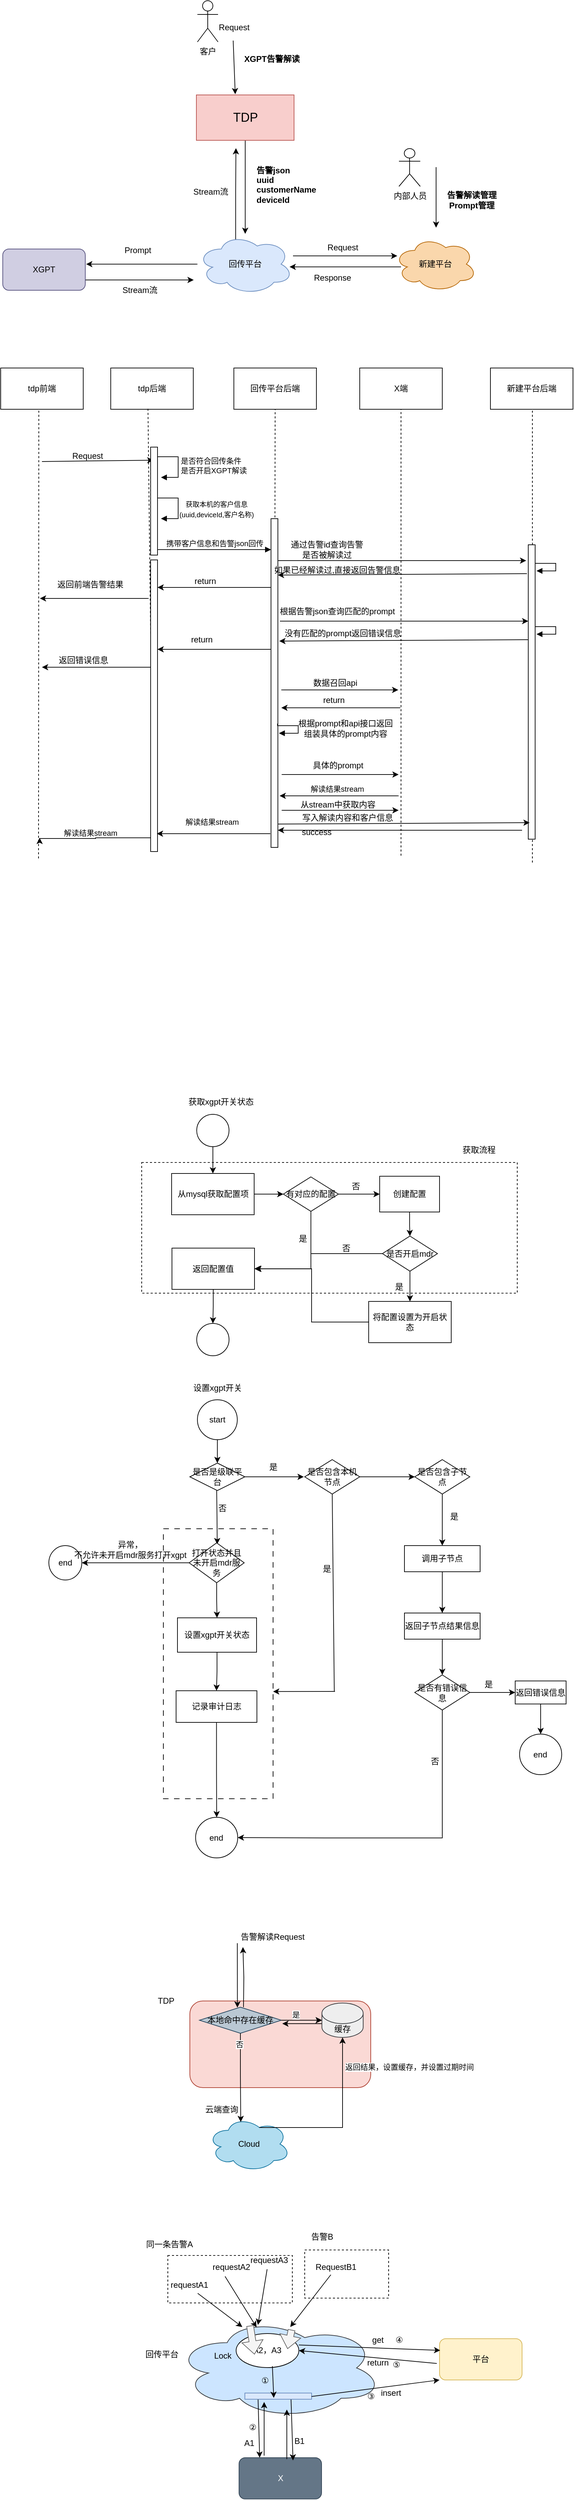 <mxfile version="24.7.1" type="github">
  <diagram name="第 1 页" id="mBcNmizgc_2d_Brw_Dwj">
    <mxGraphModel dx="1050" dy="530" grid="0" gridSize="10" guides="1" tooltips="1" connect="1" arrows="1" fold="1" page="1" pageScale="1" pageWidth="827" pageHeight="1169" math="0" shadow="0">
      <root>
        <mxCell id="0" />
        <mxCell id="1" parent="0" />
        <mxCell id="nAeR0wBwMgyQOMPWbP3c-251" value="" style="ellipse;shape=cloud;whiteSpace=wrap;html=1;fillColor=#cce5ff;strokeColor=#36393d;" vertex="1" parent="1">
          <mxGeometry x="285" y="3558" width="301" height="147" as="geometry" />
        </mxCell>
        <mxCell id="nAeR0wBwMgyQOMPWbP3c-249" value="" style="rounded=0;whiteSpace=wrap;html=1;dashed=1;" vertex="1" parent="1">
          <mxGeometry x="473" y="3460" width="122" height="70" as="geometry" />
        </mxCell>
        <mxCell id="nAeR0wBwMgyQOMPWbP3c-247" value="" style="rounded=0;whiteSpace=wrap;html=1;dashed=1;" vertex="1" parent="1">
          <mxGeometry x="274" y="3468" width="181" height="69" as="geometry" />
        </mxCell>
        <mxCell id="nAeR0wBwMgyQOMPWbP3c-256" value="回传平台" style="text;html=1;align=center;verticalAlign=middle;resizable=0;points=[];autosize=1;strokeColor=none;fillColor=none;" vertex="1" parent="1">
          <mxGeometry x="232" y="3599" width="66" height="26" as="geometry" />
        </mxCell>
        <mxCell id="nAeR0wBwMgyQOMPWbP3c-189" value="" style="rounded=0;whiteSpace=wrap;html=1;dashed=1;dashPattern=8 8;" vertex="1" parent="1">
          <mxGeometry x="267.5" y="2411.5" width="159.5" height="392.5" as="geometry" />
        </mxCell>
        <mxCell id="nAeR0wBwMgyQOMPWbP3c-257" value="X" style="rounded=1;whiteSpace=wrap;html=1;fillColor=#647687;fontColor=#ffffff;strokeColor=#314354;" vertex="1" parent="1">
          <mxGeometry x="377.5" y="3762" width="120" height="60" as="geometry" />
        </mxCell>
        <mxCell id="nAeR0wBwMgyQOMPWbP3c-264" value="平台" style="rounded=1;whiteSpace=wrap;html=1;fillColor=#fff2cc;strokeColor=#d6b656;" vertex="1" parent="1">
          <mxGeometry x="669" y="3589" width="120" height="60" as="geometry" />
        </mxCell>
        <mxCell id="nAeR0wBwMgyQOMPWbP3c-159" value="" style="rounded=0;whiteSpace=wrap;html=1;dashed=1;" vertex="1" parent="1">
          <mxGeometry x="236" y="1879" width="546" height="190" as="geometry" />
        </mxCell>
        <mxCell id="nAeR0wBwMgyQOMPWbP3c-259" value="" style="endArrow=classic;html=1;rounded=0;entryX=0.25;entryY=0;entryDx=0;entryDy=0;" edge="1" parent="1" target="nAeR0wBwMgyQOMPWbP3c-257">
          <mxGeometry width="50" height="50" relative="1" as="geometry">
            <mxPoint x="405" y="3670" as="sourcePoint" />
            <mxPoint x="403" y="3756" as="targetPoint" />
          </mxGeometry>
        </mxCell>
        <mxCell id="nAeR0wBwMgyQOMPWbP3c-266" value="" style="endArrow=classic;html=1;rounded=0;entryX=0.25;entryY=0;entryDx=0;entryDy=0;" edge="1" parent="1">
          <mxGeometry width="50" height="50" relative="1" as="geometry">
            <mxPoint x="447" y="3764" as="sourcePoint" />
            <mxPoint x="447" y="3692" as="targetPoint" />
          </mxGeometry>
        </mxCell>
        <mxCell id="nAeR0wBwMgyQOMPWbP3c-7" value="" style="edgeStyle=orthogonalEdgeStyle;rounded=0;orthogonalLoop=1;jettySize=auto;html=1;" edge="1" parent="1" source="nAeR0wBwMgyQOMPWbP3c-1" target="nAeR0wBwMgyQOMPWbP3c-6">
          <mxGeometry relative="1" as="geometry">
            <mxPoint x="373" y="468" as="targetPoint" />
          </mxGeometry>
        </mxCell>
        <mxCell id="nAeR0wBwMgyQOMPWbP3c-260" value="A1" style="text;html=1;align=center;verticalAlign=middle;resizable=0;points=[];autosize=1;strokeColor=none;fillColor=none;" vertex="1" parent="1">
          <mxGeometry x="375" y="3728" width="33" height="26" as="geometry" />
        </mxCell>
        <mxCell id="nAeR0wBwMgyQOMPWbP3c-267" value="" style="endArrow=classic;html=1;rounded=0;entryX=0.25;entryY=0;entryDx=0;entryDy=0;" edge="1" parent="1">
          <mxGeometry width="50" height="50" relative="1" as="geometry">
            <mxPoint x="414" y="3759" as="sourcePoint" />
            <mxPoint x="414" y="3681" as="targetPoint" />
          </mxGeometry>
        </mxCell>
        <mxCell id="nAeR0wBwMgyQOMPWbP3c-1" value="&lt;font style=&quot;font-size: 18px;&quot;&gt;TDP&lt;/font&gt;" style="rounded=0;whiteSpace=wrap;html=1;fillColor=#f8cecc;strokeColor=#b85450;" vertex="1" parent="1">
          <mxGeometry x="315.5" y="327" width="142" height="66" as="geometry" />
        </mxCell>
        <mxCell id="nAeR0wBwMgyQOMPWbP3c-261" value="" style="endArrow=classic;html=1;rounded=0;entryX=0.25;entryY=0;entryDx=0;entryDy=0;" edge="1" parent="1">
          <mxGeometry width="50" height="50" relative="1" as="geometry">
            <mxPoint x="453" y="3674" as="sourcePoint" />
            <mxPoint x="456" y="3766" as="targetPoint" />
          </mxGeometry>
        </mxCell>
        <mxCell id="nAeR0wBwMgyQOMPWbP3c-268" value="A2，A3" style="ellipse;whiteSpace=wrap;html=1;" vertex="1" parent="1">
          <mxGeometry x="373.25" y="3581.5" width="91.25" height="49.5" as="geometry" />
        </mxCell>
        <mxCell id="nAeR0wBwMgyQOMPWbP3c-2" value="" style="edgeStyle=none;orthogonalLoop=1;jettySize=auto;html=1;rounded=0;" edge="1" parent="1">
          <mxGeometry width="100" relative="1" as="geometry">
            <mxPoint x="369" y="248" as="sourcePoint" />
            <mxPoint x="372" y="326" as="targetPoint" />
            <Array as="points" />
          </mxGeometry>
        </mxCell>
        <mxCell id="nAeR0wBwMgyQOMPWbP3c-262" value="B1" style="text;html=1;align=center;verticalAlign=middle;resizable=0;points=[];autosize=1;strokeColor=none;fillColor=none;" vertex="1" parent="1">
          <mxGeometry x="448" y="3725" width="33" height="26" as="geometry" />
        </mxCell>
        <mxCell id="nAeR0wBwMgyQOMPWbP3c-274" value="Lock" style="text;html=1;align=center;verticalAlign=middle;whiteSpace=wrap;rounded=0;" vertex="1" parent="1">
          <mxGeometry x="324" y="3599" width="60" height="30" as="geometry" />
        </mxCell>
        <mxCell id="nAeR0wBwMgyQOMPWbP3c-3" value="&lt;b&gt;XGPT告警解读&lt;/b&gt;" style="text;html=1;align=center;verticalAlign=middle;resizable=0;points=[];autosize=1;strokeColor=none;fillColor=none;" vertex="1" parent="1">
          <mxGeometry x="375" y="262" width="99" height="26" as="geometry" />
        </mxCell>
        <mxCell id="nAeR0wBwMgyQOMPWbP3c-254" value="" style="shape=flexArrow;endArrow=classic;html=1;rounded=0;fillColor=#f5f5f5;strokeColor=#666666;entryX=0.789;entryY=0.049;entryDx=0;entryDy=0;entryPerimeter=0;" edge="1" parent="1">
          <mxGeometry width="50" height="50" relative="1" as="geometry">
            <mxPoint x="454" y="3576" as="sourcePoint" />
            <mxPoint x="448" y="3604" as="targetPoint" />
          </mxGeometry>
        </mxCell>
        <mxCell id="nAeR0wBwMgyQOMPWbP3c-276" value="" style="endArrow=classic;html=1;rounded=0;exitX=0.999;exitY=0.336;exitDx=0;exitDy=0;exitPerimeter=0;" edge="1" parent="1" source="nAeR0wBwMgyQOMPWbP3c-268">
          <mxGeometry width="50" height="50" relative="1" as="geometry">
            <mxPoint x="562" y="3612" as="sourcePoint" />
            <mxPoint x="670" y="3606" as="targetPoint" />
          </mxGeometry>
        </mxCell>
        <mxCell id="nAeR0wBwMgyQOMPWbP3c-4" value="Request" style="text;html=1;align=center;verticalAlign=middle;resizable=0;points=[];autosize=1;strokeColor=none;fillColor=none;" vertex="1" parent="1">
          <mxGeometry x="338" y="216" width="63" height="26" as="geometry" />
        </mxCell>
        <mxCell id="nAeR0wBwMgyQOMPWbP3c-277" value="" style="endArrow=classic;html=1;rounded=0;entryX=1;entryY=0.5;entryDx=0;entryDy=0;" edge="1" parent="1" target="nAeR0wBwMgyQOMPWbP3c-268">
          <mxGeometry width="50" height="50" relative="1" as="geometry">
            <mxPoint x="665" y="3625" as="sourcePoint" />
            <mxPoint x="561" y="3634" as="targetPoint" />
          </mxGeometry>
        </mxCell>
        <mxCell id="nAeR0wBwMgyQOMPWbP3c-12" style="edgeStyle=orthogonalEdgeStyle;rounded=0;orthogonalLoop=1;jettySize=auto;html=1;entryX=1.01;entryY=0.367;entryDx=0;entryDy=0;entryPerimeter=0;" edge="1" parent="1" source="nAeR0wBwMgyQOMPWbP3c-6" target="nAeR0wBwMgyQOMPWbP3c-11">
          <mxGeometry relative="1" as="geometry">
            <mxPoint x="172.4" y="573" as="targetPoint" />
          </mxGeometry>
        </mxCell>
        <mxCell id="nAeR0wBwMgyQOMPWbP3c-279" value="" style="rounded=0;whiteSpace=wrap;html=1;fillColor=#dae8fc;strokeColor=#6c8ebf;" vertex="1" parent="1">
          <mxGeometry x="386" y="3668" width="97" height="9" as="geometry" />
        </mxCell>
        <mxCell id="nAeR0wBwMgyQOMPWbP3c-27" style="edgeStyle=orthogonalEdgeStyle;rounded=0;orthogonalLoop=1;jettySize=auto;html=1;exitX=0.4;exitY=0.1;exitDx=0;exitDy=0;exitPerimeter=0;" edge="1" parent="1" source="nAeR0wBwMgyQOMPWbP3c-6">
          <mxGeometry relative="1" as="geometry">
            <mxPoint x="373" y="404.4" as="targetPoint" />
          </mxGeometry>
        </mxCell>
        <mxCell id="nAeR0wBwMgyQOMPWbP3c-281" value="" style="endArrow=classic;html=1;rounded=0;entryX=0;entryY=1;entryDx=0;entryDy=0;" edge="1" parent="1" target="nAeR0wBwMgyQOMPWbP3c-264">
          <mxGeometry width="50" height="50" relative="1" as="geometry">
            <mxPoint x="483" y="3673" as="sourcePoint" />
            <mxPoint x="621" y="3665" as="targetPoint" />
          </mxGeometry>
        </mxCell>
        <mxCell id="nAeR0wBwMgyQOMPWbP3c-6" value="回传平台" style="ellipse;shape=cloud;whiteSpace=wrap;html=1;fillColor=#dae8fc;strokeColor=#6c8ebf;" vertex="1" parent="1">
          <mxGeometry x="317" y="529" width="139" height="88" as="geometry" />
        </mxCell>
        <mxCell id="nAeR0wBwMgyQOMPWbP3c-282" value="insert" style="text;html=1;align=center;verticalAlign=middle;resizable=0;points=[];autosize=1;strokeColor=none;fillColor=none;" vertex="1" parent="1">
          <mxGeometry x="574" y="3655" width="47" height="26" as="geometry" />
        </mxCell>
        <mxCell id="nAeR0wBwMgyQOMPWbP3c-10" value="&lt;b&gt;告警json&lt;/b&gt;&lt;div&gt;&lt;b&gt;uuid&lt;/b&gt;&lt;/div&gt;&lt;div&gt;&lt;b&gt;customerName&lt;/b&gt;&lt;/div&gt;&lt;div&gt;&lt;b&gt;deviceId&lt;br&gt;&lt;/b&gt;&lt;div&gt;&lt;br&gt;&lt;/div&gt;&lt;/div&gt;" style="text;html=1;align=left;verticalAlign=middle;whiteSpace=wrap;rounded=0;" vertex="1" parent="1">
          <mxGeometry x="401" y="393" width="95" height="143" as="geometry" />
        </mxCell>
        <mxCell id="nAeR0wBwMgyQOMPWbP3c-283" value="get" style="text;html=1;align=center;verticalAlign=middle;resizable=0;points=[];autosize=1;strokeColor=none;fillColor=none;" vertex="1" parent="1">
          <mxGeometry x="561" y="3578" width="35" height="26" as="geometry" />
        </mxCell>
        <mxCell id="nAeR0wBwMgyQOMPWbP3c-16" style="edgeStyle=orthogonalEdgeStyle;rounded=0;orthogonalLoop=1;jettySize=auto;html=1;exitX=1;exitY=0.75;exitDx=0;exitDy=0;" edge="1" parent="1" source="nAeR0wBwMgyQOMPWbP3c-11">
          <mxGeometry relative="1" as="geometry">
            <mxPoint x="311.6" y="596" as="targetPoint" />
          </mxGeometry>
        </mxCell>
        <mxCell id="nAeR0wBwMgyQOMPWbP3c-284" value="return" style="text;html=1;align=center;verticalAlign=middle;resizable=0;points=[];autosize=1;strokeColor=none;fillColor=none;" vertex="1" parent="1">
          <mxGeometry x="554" y="3611" width="49" height="26" as="geometry" />
        </mxCell>
        <mxCell id="nAeR0wBwMgyQOMPWbP3c-11" value="XGPT" style="rounded=1;whiteSpace=wrap;html=1;fillColor=#d0cee2;strokeColor=#56517e;" vertex="1" parent="1">
          <mxGeometry x="34" y="551" width="120" height="60" as="geometry" />
        </mxCell>
        <mxCell id="nAeR0wBwMgyQOMPWbP3c-292" value="" style="endArrow=classic;html=1;rounded=0;" edge="1" parent="1">
          <mxGeometry width="50" height="50" relative="1" as="geometry">
            <mxPoint x="426" y="3629" as="sourcePoint" />
            <mxPoint x="428" y="3675" as="targetPoint" />
          </mxGeometry>
        </mxCell>
        <mxCell id="nAeR0wBwMgyQOMPWbP3c-13" value="Prompt" style="text;html=1;align=center;verticalAlign=middle;resizable=0;points=[];autosize=1;strokeColor=none;fillColor=none;" vertex="1" parent="1">
          <mxGeometry x="201" y="540" width="57" height="26" as="geometry" />
        </mxCell>
        <mxCell id="nAeR0wBwMgyQOMPWbP3c-295" value="①" style="text;html=1;align=center;verticalAlign=middle;resizable=0;points=[];autosize=1;strokeColor=none;fillColor=none;" vertex="1" parent="1">
          <mxGeometry x="400" y="3637" width="30" height="26" as="geometry" />
        </mxCell>
        <mxCell id="nAeR0wBwMgyQOMPWbP3c-17" value="Stream流" style="text;html=1;align=center;verticalAlign=middle;resizable=0;points=[];autosize=1;strokeColor=none;fillColor=none;" vertex="1" parent="1">
          <mxGeometry x="198" y="598" width="69" height="26" as="geometry" />
        </mxCell>
        <mxCell id="nAeR0wBwMgyQOMPWbP3c-296" value="②" style="text;html=1;align=center;verticalAlign=middle;resizable=0;points=[];autosize=1;strokeColor=none;fillColor=none;" vertex="1" parent="1">
          <mxGeometry x="382" y="3705" width="30" height="26" as="geometry" />
        </mxCell>
        <mxCell id="nAeR0wBwMgyQOMPWbP3c-18" value="客户" style="shape=umlActor;verticalLabelPosition=bottom;verticalAlign=top;html=1;outlineConnect=0;" vertex="1" parent="1">
          <mxGeometry x="317" y="190" width="30" height="60" as="geometry" />
        </mxCell>
        <mxCell id="nAeR0wBwMgyQOMPWbP3c-297" value="③" style="text;html=1;align=center;verticalAlign=middle;resizable=0;points=[];autosize=1;strokeColor=none;fillColor=none;" vertex="1" parent="1">
          <mxGeometry x="554" y="3659.5" width="30" height="26" as="geometry" />
        </mxCell>
        <mxCell id="nAeR0wBwMgyQOMPWbP3c-19" value="新建平台" style="ellipse;shape=cloud;whiteSpace=wrap;html=1;fillColor=#fad7ac;strokeColor=#b46504;" vertex="1" parent="1">
          <mxGeometry x="603" y="533" width="120" height="80" as="geometry" />
        </mxCell>
        <mxCell id="nAeR0wBwMgyQOMPWbP3c-298" value="④" style="text;html=1;align=center;verticalAlign=middle;resizable=0;points=[];autosize=1;strokeColor=none;fillColor=none;" vertex="1" parent="1">
          <mxGeometry x="595" y="3578" width="30" height="26" as="geometry" />
        </mxCell>
        <mxCell id="nAeR0wBwMgyQOMPWbP3c-20" style="edgeStyle=orthogonalEdgeStyle;rounded=0;orthogonalLoop=1;jettySize=auto;html=1;entryX=0.038;entryY=0.5;entryDx=0;entryDy=0;entryPerimeter=0;" edge="1" parent="1">
          <mxGeometry relative="1" as="geometry">
            <mxPoint x="456.0" y="561" as="sourcePoint" />
            <mxPoint x="607.56" y="561" as="targetPoint" />
          </mxGeometry>
        </mxCell>
        <mxCell id="nAeR0wBwMgyQOMPWbP3c-299" value="⑤" style="text;html=1;align=center;verticalAlign=middle;resizable=0;points=[];autosize=1;strokeColor=none;fillColor=none;" vertex="1" parent="1">
          <mxGeometry x="591" y="3614" width="30" height="26" as="geometry" />
        </mxCell>
        <mxCell id="nAeR0wBwMgyQOMPWbP3c-21" value="Request" style="text;html=1;align=center;verticalAlign=middle;resizable=0;points=[];autosize=1;strokeColor=none;fillColor=none;" vertex="1" parent="1">
          <mxGeometry x="496.5" y="536" width="63" height="26" as="geometry" />
        </mxCell>
        <mxCell id="nAeR0wBwMgyQOMPWbP3c-22" value="内部人员" style="shape=umlActor;verticalLabelPosition=bottom;verticalAlign=top;html=1;outlineConnect=0;" vertex="1" parent="1">
          <mxGeometry x="610" y="405" width="31" height="55" as="geometry" />
        </mxCell>
        <mxCell id="nAeR0wBwMgyQOMPWbP3c-23" value="" style="edgeStyle=none;orthogonalLoop=1;jettySize=auto;html=1;rounded=0;" edge="1" parent="1">
          <mxGeometry width="100" relative="1" as="geometry">
            <mxPoint x="664" y="432" as="sourcePoint" />
            <mxPoint x="664" y="520" as="targetPoint" />
            <Array as="points" />
          </mxGeometry>
        </mxCell>
        <mxCell id="nAeR0wBwMgyQOMPWbP3c-26" value="&lt;div&gt;&lt;b&gt;告警解读管理&lt;/b&gt;&lt;/div&gt;&lt;b&gt;Prompt管理&lt;/b&gt;" style="text;html=1;align=center;verticalAlign=middle;whiteSpace=wrap;rounded=0;" vertex="1" parent="1">
          <mxGeometry x="666" y="465" width="100" height="30" as="geometry" />
        </mxCell>
        <mxCell id="nAeR0wBwMgyQOMPWbP3c-28" value="Stream流" style="text;html=1;align=center;verticalAlign=middle;resizable=0;points=[];autosize=1;strokeColor=none;fillColor=none;" vertex="1" parent="1">
          <mxGeometry x="301" y="455" width="69" height="26" as="geometry" />
        </mxCell>
        <mxCell id="nAeR0wBwMgyQOMPWbP3c-29" value="tdp前端" style="rounded=0;whiteSpace=wrap;html=1;" vertex="1" parent="1">
          <mxGeometry x="31" y="724" width="120" height="60" as="geometry" />
        </mxCell>
        <mxCell id="nAeR0wBwMgyQOMPWbP3c-30" value="tdp后端" style="whiteSpace=wrap;html=1;" vertex="1" parent="1">
          <mxGeometry x="191" y="724" width="120" height="60" as="geometry" />
        </mxCell>
        <mxCell id="nAeR0wBwMgyQOMPWbP3c-31" value="回传平台后端" style="whiteSpace=wrap;html=1;" vertex="1" parent="1">
          <mxGeometry x="370" y="724" width="120" height="60" as="geometry" />
        </mxCell>
        <mxCell id="nAeR0wBwMgyQOMPWbP3c-32" value="X端" style="whiteSpace=wrap;html=1;" vertex="1" parent="1">
          <mxGeometry x="553" y="724" width="120" height="60" as="geometry" />
        </mxCell>
        <mxCell id="nAeR0wBwMgyQOMPWbP3c-33" value="新建平台后端" style="whiteSpace=wrap;html=1;" vertex="1" parent="1">
          <mxGeometry x="743" y="724" width="120" height="60" as="geometry" />
        </mxCell>
        <mxCell id="nAeR0wBwMgyQOMPWbP3c-34" value="" style="endArrow=none;dashed=1;html=1;rounded=0;entryX=0.462;entryY=0.987;entryDx=0;entryDy=0;entryPerimeter=0;" edge="1" parent="1" target="nAeR0wBwMgyQOMPWbP3c-29">
          <mxGeometry width="50" height="50" relative="1" as="geometry">
            <mxPoint x="86" y="1437" as="sourcePoint" />
            <mxPoint x="88" y="806" as="targetPoint" />
          </mxGeometry>
        </mxCell>
        <mxCell id="nAeR0wBwMgyQOMPWbP3c-37" value="" style="endArrow=none;dashed=1;html=1;rounded=0;entryX=0.5;entryY=1;entryDx=0;entryDy=0;" edge="1" parent="1" target="nAeR0wBwMgyQOMPWbP3c-31">
          <mxGeometry width="50" height="50" relative="1" as="geometry">
            <mxPoint x="429" y="1367.2" as="sourcePoint" />
            <mxPoint x="431" y="807" as="targetPoint" />
          </mxGeometry>
        </mxCell>
        <mxCell id="nAeR0wBwMgyQOMPWbP3c-38" value="" style="endArrow=none;dashed=1;html=1;rounded=0;entryX=0.5;entryY=1;entryDx=0;entryDy=0;" edge="1" parent="1" target="nAeR0wBwMgyQOMPWbP3c-32">
          <mxGeometry width="50" height="50" relative="1" as="geometry">
            <mxPoint x="613" y="1433" as="sourcePoint" />
            <mxPoint x="615" y="804" as="targetPoint" />
          </mxGeometry>
        </mxCell>
        <mxCell id="nAeR0wBwMgyQOMPWbP3c-39" value="" style="endArrow=none;dashed=1;html=1;rounded=0;" edge="1" parent="1">
          <mxGeometry width="50" height="50" relative="1" as="geometry">
            <mxPoint x="804" y="1443" as="sourcePoint" />
            <mxPoint x="804" y="785" as="targetPoint" />
          </mxGeometry>
        </mxCell>
        <mxCell id="nAeR0wBwMgyQOMPWbP3c-46" value="" style="endArrow=classic;html=1;rounded=0;" edge="1" parent="1">
          <mxGeometry width="50" height="50" relative="1" as="geometry">
            <mxPoint x="91" y="860" as="sourcePoint" />
            <mxPoint x="253" y="858" as="targetPoint" />
          </mxGeometry>
        </mxCell>
        <mxCell id="nAeR0wBwMgyQOMPWbP3c-47" value="Request" style="text;html=1;align=center;verticalAlign=middle;resizable=0;points=[];autosize=1;strokeColor=none;fillColor=none;" vertex="1" parent="1">
          <mxGeometry x="125" y="839" width="63" height="26" as="geometry" />
        </mxCell>
        <mxCell id="nAeR0wBwMgyQOMPWbP3c-48" value="" style="endArrow=none;dashed=1;html=1;rounded=0;entryX=0.451;entryY=0.978;entryDx=0;entryDy=0;entryPerimeter=0;" edge="1" parent="1" target="nAeR0wBwMgyQOMPWbP3c-30">
          <mxGeometry width="50" height="50" relative="1" as="geometry">
            <mxPoint x="252" y="1368.2" as="sourcePoint" />
            <mxPoint x="252" y="1029" as="targetPoint" />
          </mxGeometry>
        </mxCell>
        <mxCell id="nAeR0wBwMgyQOMPWbP3c-87" style="edgeStyle=orthogonalEdgeStyle;rounded=0;orthogonalLoop=1;jettySize=auto;html=1;curved=0;" edge="1" parent="1" source="nAeR0wBwMgyQOMPWbP3c-50" target="nAeR0wBwMgyQOMPWbP3c-84">
          <mxGeometry relative="1" as="geometry">
            <Array as="points">
              <mxPoint x="377" y="1043" />
              <mxPoint x="377" y="1043" />
            </Array>
          </mxGeometry>
        </mxCell>
        <mxCell id="nAeR0wBwMgyQOMPWbP3c-50" value="" style="html=1;points=[[0,0,0,0,5],[0,1,0,0,-5],[1,0,0,0,5],[1,1,0,0,-5]];perimeter=orthogonalPerimeter;outlineConnect=0;targetShapes=umlLifeline;portConstraint=eastwest;newEdgeStyle={&quot;curved&quot;:0,&quot;rounded&quot;:0};" vertex="1" parent="1">
          <mxGeometry x="424" y="943" width="10" height="478" as="geometry" />
        </mxCell>
        <mxCell id="nAeR0wBwMgyQOMPWbP3c-51" value="携带客户信息和告警json回传" style="html=1;verticalAlign=bottom;endArrow=block;curved=0;rounded=0;entryX=0;entryY=0;entryDx=0;entryDy=5;" edge="1" parent="1">
          <mxGeometry relative="1" as="geometry">
            <mxPoint x="259" y="988.0" as="sourcePoint" />
            <mxPoint x="424" y="988.0" as="targetPoint" />
          </mxGeometry>
        </mxCell>
        <mxCell id="nAeR0wBwMgyQOMPWbP3c-56" value="" style="html=1;points=[[0,0,0,0,5],[0,1,0,0,-5],[1,0,0,0,5],[1,1,0,0,-5]];perimeter=orthogonalPerimeter;outlineConnect=0;targetShapes=umlLifeline;portConstraint=eastwest;newEdgeStyle={&quot;curved&quot;:0,&quot;rounded&quot;:0};" vertex="1" parent="1">
          <mxGeometry x="249" y="839" width="10" height="157" as="geometry" />
        </mxCell>
        <mxCell id="nAeR0wBwMgyQOMPWbP3c-57" value="&lt;div&gt;是否符合回传条件&lt;/div&gt;是否开启XGPT解读" style="html=1;align=left;spacingLeft=2;endArrow=block;rounded=0;edgeStyle=orthogonalEdgeStyle;curved=0;rounded=0;" edge="1" parent="1">
          <mxGeometry relative="1" as="geometry">
            <mxPoint x="259" y="853" as="sourcePoint" />
            <Array as="points">
              <mxPoint x="289" y="883" />
            </Array>
            <mxPoint x="264" y="883.034" as="targetPoint" />
          </mxGeometry>
        </mxCell>
        <mxCell id="nAeR0wBwMgyQOMPWbP3c-58" value="&lt;font style=&quot;font-size: 10px;&quot;&gt;获取本机的客户信息(uuid,deviceId,客户名称)&lt;/font&gt;" style="text;html=1;align=center;verticalAlign=middle;whiteSpace=wrap;rounded=0;" vertex="1" parent="1">
          <mxGeometry x="279" y="925" width="132" height="7" as="geometry" />
        </mxCell>
        <mxCell id="nAeR0wBwMgyQOMPWbP3c-73" value="" style="html=1;align=left;spacingLeft=2;endArrow=block;rounded=0;edgeStyle=orthogonalEdgeStyle;curved=0;rounded=0;" edge="1" parent="1">
          <mxGeometry relative="1" as="geometry">
            <mxPoint x="259" y="912.99" as="sourcePoint" />
            <Array as="points">
              <mxPoint x="289" y="942.99" />
            </Array>
            <mxPoint x="264" y="942.99" as="targetPoint" />
          </mxGeometry>
        </mxCell>
        <mxCell id="nAeR0wBwMgyQOMPWbP3c-76" value="" style="endArrow=classic;html=1;rounded=0;" edge="1" parent="1">
          <mxGeometry width="50" height="50" relative="1" as="geometry">
            <mxPoint x="434" y="1004" as="sourcePoint" />
            <mxPoint x="795" y="1004" as="targetPoint" />
          </mxGeometry>
        </mxCell>
        <mxCell id="nAeR0wBwMgyQOMPWbP3c-77" value="通过告警id查询告警&lt;div&gt;是否被解读过&lt;/div&gt;" style="text;html=1;align=center;verticalAlign=middle;resizable=0;points=[];autosize=1;strokeColor=none;fillColor=none;" vertex="1" parent="1">
          <mxGeometry x="443" y="967" width="123" height="41" as="geometry" />
        </mxCell>
        <mxCell id="nAeR0wBwMgyQOMPWbP3c-78" value="" style="html=1;points=[[0,0,0,0,5],[0,1,0,0,-5],[1,0,0,0,5],[1,1,0,0,-5]];perimeter=orthogonalPerimeter;outlineConnect=0;targetShapes=umlLifeline;portConstraint=eastwest;newEdgeStyle={&quot;curved&quot;:0,&quot;rounded&quot;:0};" vertex="1" parent="1">
          <mxGeometry x="798" y="981" width="10" height="428" as="geometry" />
        </mxCell>
        <mxCell id="nAeR0wBwMgyQOMPWbP3c-81" value="" style="endArrow=classic;html=1;rounded=0;" edge="1" parent="1">
          <mxGeometry width="50" height="50" relative="1" as="geometry">
            <mxPoint x="796" y="1023" as="sourcePoint" />
            <mxPoint x="434" y="1025" as="targetPoint" />
          </mxGeometry>
        </mxCell>
        <mxCell id="nAeR0wBwMgyQOMPWbP3c-82" value="" style="html=1;align=left;spacingLeft=2;endArrow=block;rounded=0;edgeStyle=orthogonalEdgeStyle;curved=0;rounded=0;" edge="1" parent="1">
          <mxGeometry relative="1" as="geometry">
            <mxPoint x="808" y="1005" as="sourcePoint" />
            <Array as="points">
              <mxPoint x="808" y="1008" />
              <mxPoint x="838" y="1008" />
              <mxPoint x="838" y="1019" />
            </Array>
            <mxPoint x="810" y="1019" as="targetPoint" />
          </mxGeometry>
        </mxCell>
        <mxCell id="nAeR0wBwMgyQOMPWbP3c-83" value="如果已经解读过,直接返回告警信息" style="text;html=1;align=center;verticalAlign=middle;resizable=0;points=[];autosize=1;strokeColor=none;fillColor=none;" vertex="1" parent="1">
          <mxGeometry x="419" y="1005" width="201" height="26" as="geometry" />
        </mxCell>
        <mxCell id="nAeR0wBwMgyQOMPWbP3c-114" style="edgeStyle=orthogonalEdgeStyle;rounded=0;orthogonalLoop=1;jettySize=auto;html=1;curved=0;exitX=0;exitY=1;exitDx=0;exitDy=-5;exitPerimeter=0;" edge="1" parent="1">
          <mxGeometry relative="1" as="geometry">
            <mxPoint x="87.6" y="1407" as="targetPoint" />
            <mxPoint x="249" y="1422" as="sourcePoint" />
            <Array as="points">
              <mxPoint x="249" y="1407" />
              <mxPoint x="169" y="1407" />
              <mxPoint x="169" y="1408" />
            </Array>
          </mxGeometry>
        </mxCell>
        <mxCell id="nAeR0wBwMgyQOMPWbP3c-84" value="" style="html=1;points=[[0,0,0,0,5],[0,1,0,0,-5],[1,0,0,0,5],[1,1,0,0,-5]];perimeter=orthogonalPerimeter;outlineConnect=0;targetShapes=umlLifeline;portConstraint=eastwest;newEdgeStyle={&quot;curved&quot;:0,&quot;rounded&quot;:0};" vertex="1" parent="1">
          <mxGeometry x="249" y="1003" width="10" height="424" as="geometry" />
        </mxCell>
        <mxCell id="nAeR0wBwMgyQOMPWbP3c-85" value="" style="endArrow=classic;html=1;rounded=0;" edge="1" parent="1">
          <mxGeometry width="50" height="50" relative="1" as="geometry">
            <mxPoint x="246" y="1059" as="sourcePoint" />
            <mxPoint x="88" y="1059" as="targetPoint" />
          </mxGeometry>
        </mxCell>
        <mxCell id="nAeR0wBwMgyQOMPWbP3c-86" value="返回前端告警结果" style="text;html=1;align=center;verticalAlign=middle;resizable=0;points=[];autosize=1;strokeColor=none;fillColor=none;" vertex="1" parent="1">
          <mxGeometry x="104" y="1026" width="114" height="26" as="geometry" />
        </mxCell>
        <mxCell id="nAeR0wBwMgyQOMPWbP3c-90" value="" style="endArrow=classic;html=1;rounded=0;" edge="1" parent="1">
          <mxGeometry width="50" height="50" relative="1" as="geometry">
            <mxPoint x="437" y="1092" as="sourcePoint" />
            <mxPoint x="798" y="1092" as="targetPoint" />
          </mxGeometry>
        </mxCell>
        <mxCell id="nAeR0wBwMgyQOMPWbP3c-91" value="根据告警json查询匹配的prompt" style="text;html=1;align=center;verticalAlign=middle;resizable=0;points=[];autosize=1;strokeColor=none;fillColor=none;" vertex="1" parent="1">
          <mxGeometry x="427" y="1065" width="185" height="26" as="geometry" />
        </mxCell>
        <mxCell id="nAeR0wBwMgyQOMPWbP3c-92" value="" style="html=1;align=left;spacingLeft=2;endArrow=block;rounded=0;edgeStyle=orthogonalEdgeStyle;curved=0;rounded=0;" edge="1" parent="1">
          <mxGeometry relative="1" as="geometry">
            <mxPoint x="808" y="1097" as="sourcePoint" />
            <Array as="points">
              <mxPoint x="808" y="1100" />
              <mxPoint x="838" y="1100" />
              <mxPoint x="838" y="1111" />
            </Array>
            <mxPoint x="810" y="1111" as="targetPoint" />
          </mxGeometry>
        </mxCell>
        <mxCell id="nAeR0wBwMgyQOMPWbP3c-93" value="" style="endArrow=classic;html=1;rounded=0;" edge="1" parent="1">
          <mxGeometry width="50" height="50" relative="1" as="geometry">
            <mxPoint x="798" y="1119" as="sourcePoint" />
            <mxPoint x="436" y="1121" as="targetPoint" />
          </mxGeometry>
        </mxCell>
        <mxCell id="nAeR0wBwMgyQOMPWbP3c-94" value="没有匹配的prompt返回错误信息" style="text;html=1;align=center;verticalAlign=middle;resizable=0;points=[];autosize=1;strokeColor=none;fillColor=none;" vertex="1" parent="1">
          <mxGeometry x="434" y="1097" width="187" height="26" as="geometry" />
        </mxCell>
        <mxCell id="nAeR0wBwMgyQOMPWbP3c-95" style="edgeStyle=orthogonalEdgeStyle;rounded=0;orthogonalLoop=1;jettySize=auto;html=1;curved=0;" edge="1" parent="1">
          <mxGeometry relative="1" as="geometry">
            <mxPoint x="424" y="1133" as="sourcePoint" />
            <mxPoint x="259" y="1133" as="targetPoint" />
            <Array as="points">
              <mxPoint x="377" y="1133" />
              <mxPoint x="377" y="1133" />
            </Array>
          </mxGeometry>
        </mxCell>
        <mxCell id="nAeR0wBwMgyQOMPWbP3c-97" value="" style="endArrow=classic;html=1;rounded=0;" edge="1" parent="1">
          <mxGeometry width="50" height="50" relative="1" as="geometry">
            <mxPoint x="249" y="1159" as="sourcePoint" />
            <mxPoint x="91" y="1159" as="targetPoint" />
          </mxGeometry>
        </mxCell>
        <mxCell id="nAeR0wBwMgyQOMPWbP3c-98" value="返回错误信息" style="text;html=1;align=center;verticalAlign=middle;resizable=0;points=[];autosize=1;strokeColor=none;fillColor=none;" vertex="1" parent="1">
          <mxGeometry x="106" y="1136" width="90" height="26" as="geometry" />
        </mxCell>
        <mxCell id="nAeR0wBwMgyQOMPWbP3c-99" value="" style="endArrow=classic;html=1;rounded=0;" edge="1" parent="1">
          <mxGeometry width="50" height="50" relative="1" as="geometry">
            <mxPoint x="439" y="1192" as="sourcePoint" />
            <mxPoint x="609" y="1192" as="targetPoint" />
          </mxGeometry>
        </mxCell>
        <mxCell id="nAeR0wBwMgyQOMPWbP3c-101" value="数据召回api" style="text;html=1;align=center;verticalAlign=middle;resizable=0;points=[];autosize=1;strokeColor=none;fillColor=none;" vertex="1" parent="1">
          <mxGeometry x="476" y="1169" width="82" height="26" as="geometry" />
        </mxCell>
        <mxCell id="nAeR0wBwMgyQOMPWbP3c-102" value="" style="endArrow=classic;html=1;rounded=0;" edge="1" parent="1">
          <mxGeometry width="50" height="50" relative="1" as="geometry">
            <mxPoint x="612" y="1218" as="sourcePoint" />
            <mxPoint x="439" y="1218" as="targetPoint" />
          </mxGeometry>
        </mxCell>
        <mxCell id="nAeR0wBwMgyQOMPWbP3c-103" value="" style="html=1;align=left;spacingLeft=2;endArrow=block;rounded=0;edgeStyle=orthogonalEdgeStyle;curved=0;rounded=0;" edge="1" parent="1">
          <mxGeometry relative="1" as="geometry">
            <mxPoint x="433.5" y="1241" as="sourcePoint" />
            <Array as="points">
              <mxPoint x="433.5" y="1244" />
              <mxPoint x="463.5" y="1244" />
              <mxPoint x="463.5" y="1255" />
            </Array>
            <mxPoint x="435.5" y="1255" as="targetPoint" />
          </mxGeometry>
        </mxCell>
        <mxCell id="nAeR0wBwMgyQOMPWbP3c-104" value="根据prompt和api接口返回&lt;div&gt;组装具体的prompt内容&lt;/div&gt;" style="text;html=1;align=center;verticalAlign=middle;resizable=0;points=[];autosize=1;strokeColor=none;fillColor=none;" vertex="1" parent="1">
          <mxGeometry x="454.5" y="1227" width="155" height="41" as="geometry" />
        </mxCell>
        <mxCell id="nAeR0wBwMgyQOMPWbP3c-105" value="return" style="text;html=1;align=center;verticalAlign=middle;resizable=0;points=[];autosize=1;strokeColor=none;fillColor=none;" vertex="1" parent="1">
          <mxGeometry x="303" y="1021" width="49" height="26" as="geometry" />
        </mxCell>
        <mxCell id="nAeR0wBwMgyQOMPWbP3c-106" value="return" style="text;html=1;align=center;verticalAlign=middle;resizable=0;points=[];autosize=1;strokeColor=none;fillColor=none;" vertex="1" parent="1">
          <mxGeometry x="298" y="1106" width="49" height="26" as="geometry" />
        </mxCell>
        <mxCell id="nAeR0wBwMgyQOMPWbP3c-107" value="" style="endArrow=classic;html=1;rounded=0;" edge="1" parent="1">
          <mxGeometry width="50" height="50" relative="1" as="geometry">
            <mxPoint x="439.5" y="1315" as="sourcePoint" />
            <mxPoint x="609.5" y="1315" as="targetPoint" />
          </mxGeometry>
        </mxCell>
        <mxCell id="nAeR0wBwMgyQOMPWbP3c-108" value="具体的prompt" style="text;html=1;align=center;verticalAlign=middle;resizable=0;points=[];autosize=1;strokeColor=none;fillColor=none;" vertex="1" parent="1">
          <mxGeometry x="475" y="1289" width="91" height="26" as="geometry" />
        </mxCell>
        <mxCell id="nAeR0wBwMgyQOMPWbP3c-109" value="return" style="text;html=1;align=center;verticalAlign=middle;resizable=0;points=[];autosize=1;strokeColor=none;fillColor=none;" vertex="1" parent="1">
          <mxGeometry x="490" y="1194" width="49" height="26" as="geometry" />
        </mxCell>
        <mxCell id="nAeR0wBwMgyQOMPWbP3c-110" value="" style="endArrow=classic;html=1;rounded=0;" edge="1" parent="1">
          <mxGeometry width="50" height="50" relative="1" as="geometry">
            <mxPoint x="609.5" y="1346" as="sourcePoint" />
            <mxPoint x="436.5" y="1346" as="targetPoint" />
          </mxGeometry>
        </mxCell>
        <mxCell id="nAeR0wBwMgyQOMPWbP3c-111" value="解读结果stream" style="edgeLabel;html=1;align=center;verticalAlign=middle;resizable=0;points=[];" vertex="1" connectable="0" parent="nAeR0wBwMgyQOMPWbP3c-110">
          <mxGeometry x="0.141" y="-4" relative="1" as="geometry">
            <mxPoint x="9" y="-6" as="offset" />
          </mxGeometry>
        </mxCell>
        <mxCell id="nAeR0wBwMgyQOMPWbP3c-112" style="edgeStyle=orthogonalEdgeStyle;rounded=0;orthogonalLoop=1;jettySize=auto;html=1;curved=0;" edge="1" parent="1">
          <mxGeometry relative="1" as="geometry">
            <mxPoint x="423" y="1401" as="sourcePoint" />
            <mxPoint x="258" y="1401" as="targetPoint" />
            <Array as="points">
              <mxPoint x="376" y="1401" />
              <mxPoint x="376" y="1401" />
            </Array>
          </mxGeometry>
        </mxCell>
        <mxCell id="nAeR0wBwMgyQOMPWbP3c-113" value="解读结果stream" style="edgeLabel;html=1;align=center;verticalAlign=middle;resizable=0;points=[];" vertex="1" connectable="0" parent="1">
          <mxGeometry x="338" y="1384" as="geometry" />
        </mxCell>
        <mxCell id="nAeR0wBwMgyQOMPWbP3c-116" value="&lt;span style=&quot;color: rgb(0, 0, 0); font-family: Helvetica; font-size: 11px; font-style: normal; font-variant-ligatures: normal; font-variant-caps: normal; font-weight: 400; letter-spacing: normal; orphans: 2; text-align: center; text-indent: 0px; text-transform: none; widows: 2; word-spacing: 0px; -webkit-text-stroke-width: 0px; white-space: nowrap; background-color: rgb(255, 255, 255); text-decoration-thickness: initial; text-decoration-style: initial; text-decoration-color: initial; display: inline !important; float: none;&quot;&gt;解读结果stream&lt;/span&gt;" style="text;whiteSpace=wrap;html=1;" vertex="1" parent="1">
          <mxGeometry x="121.0" y="1386.0" width="106" height="37" as="geometry" />
        </mxCell>
        <mxCell id="nAeR0wBwMgyQOMPWbP3c-117" value="" style="endArrow=classic;html=1;rounded=0;" edge="1" parent="1">
          <mxGeometry width="50" height="50" relative="1" as="geometry">
            <mxPoint x="439.5" y="1367" as="sourcePoint" />
            <mxPoint x="609.5" y="1367" as="targetPoint" />
          </mxGeometry>
        </mxCell>
        <mxCell id="nAeR0wBwMgyQOMPWbP3c-118" value="从stream中获取内容" style="text;html=1;align=center;verticalAlign=middle;resizable=0;points=[];autosize=1;strokeColor=none;fillColor=none;" vertex="1" parent="1">
          <mxGeometry x="457.5" y="1346" width="127" height="26" as="geometry" />
        </mxCell>
        <mxCell id="nAeR0wBwMgyQOMPWbP3c-119" value="" style="endArrow=classic;html=1;rounded=0;exitX=1;exitY=0.929;exitDx=0;exitDy=0;exitPerimeter=0;" edge="1" parent="1" source="nAeR0wBwMgyQOMPWbP3c-50">
          <mxGeometry width="50" height="50" relative="1" as="geometry">
            <mxPoint x="617" y="1385.17" as="sourcePoint" />
            <mxPoint x="800" y="1385" as="targetPoint" />
          </mxGeometry>
        </mxCell>
        <mxCell id="nAeR0wBwMgyQOMPWbP3c-120" value="写入解读内容和客户信息" style="text;html=1;align=center;verticalAlign=middle;resizable=0;points=[];autosize=1;strokeColor=none;fillColor=none;" vertex="1" parent="1">
          <mxGeometry x="459.5" y="1365" width="150" height="26" as="geometry" />
        </mxCell>
        <mxCell id="nAeR0wBwMgyQOMPWbP3c-122" value="" style="endArrow=classic;html=1;rounded=0;" edge="1" parent="1" target="nAeR0wBwMgyQOMPWbP3c-50">
          <mxGeometry width="50" height="50" relative="1" as="geometry">
            <mxPoint x="789" y="1396" as="sourcePoint" />
            <mxPoint x="616" y="1396" as="targetPoint" />
          </mxGeometry>
        </mxCell>
        <mxCell id="nAeR0wBwMgyQOMPWbP3c-123" value="success" style="text;html=1;align=center;verticalAlign=middle;resizable=0;points=[];autosize=1;strokeColor=none;fillColor=none;" vertex="1" parent="1">
          <mxGeometry x="459.5" y="1386" width="61" height="26" as="geometry" />
        </mxCell>
        <mxCell id="nAeR0wBwMgyQOMPWbP3c-126" style="edgeStyle=orthogonalEdgeStyle;rounded=0;orthogonalLoop=1;jettySize=auto;html=1;entryX=1.01;entryY=0.367;entryDx=0;entryDy=0;entryPerimeter=0;" edge="1" parent="1">
          <mxGeometry relative="1" as="geometry">
            <mxPoint x="451" y="577" as="targetPoint" />
            <mxPoint x="613" y="577" as="sourcePoint" />
          </mxGeometry>
        </mxCell>
        <mxCell id="nAeR0wBwMgyQOMPWbP3c-128" value="Response" style="text;html=1;align=center;verticalAlign=middle;resizable=0;points=[];autosize=1;strokeColor=none;fillColor=none;" vertex="1" parent="1">
          <mxGeometry x="477" y="580" width="72" height="26" as="geometry" />
        </mxCell>
        <mxCell id="nAeR0wBwMgyQOMPWbP3c-132" value="" style="edgeStyle=orthogonalEdgeStyle;rounded=0;orthogonalLoop=1;jettySize=auto;html=1;" edge="1" parent="1" source="nAeR0wBwMgyQOMPWbP3c-130" target="nAeR0wBwMgyQOMPWbP3c-131">
          <mxGeometry relative="1" as="geometry" />
        </mxCell>
        <mxCell id="nAeR0wBwMgyQOMPWbP3c-130" value="" style="ellipse;whiteSpace=wrap;html=1;aspect=fixed;" vertex="1" parent="1">
          <mxGeometry x="316" y="1809" width="47" height="47" as="geometry" />
        </mxCell>
        <mxCell id="nAeR0wBwMgyQOMPWbP3c-138" value="" style="edgeStyle=orthogonalEdgeStyle;rounded=0;orthogonalLoop=1;jettySize=auto;html=1;" edge="1" parent="1" source="nAeR0wBwMgyQOMPWbP3c-131" target="nAeR0wBwMgyQOMPWbP3c-134">
          <mxGeometry relative="1" as="geometry" />
        </mxCell>
        <mxCell id="nAeR0wBwMgyQOMPWbP3c-131" value="从mysql获取配置项" style="rounded=0;whiteSpace=wrap;html=1;" vertex="1" parent="1">
          <mxGeometry x="279.5" y="1895" width="120" height="60" as="geometry" />
        </mxCell>
        <mxCell id="nAeR0wBwMgyQOMPWbP3c-133" value="获取xgpt开关状态" style="text;html=1;align=center;verticalAlign=middle;resizable=0;points=[];autosize=1;strokeColor=none;fillColor=none;" vertex="1" parent="1">
          <mxGeometry x="294" y="1778" width="113" height="26" as="geometry" />
        </mxCell>
        <mxCell id="nAeR0wBwMgyQOMPWbP3c-139" style="edgeStyle=orthogonalEdgeStyle;rounded=0;orthogonalLoop=1;jettySize=auto;html=1;exitX=0.5;exitY=1;exitDx=0;exitDy=0;entryX=1;entryY=0.5;entryDx=0;entryDy=0;" edge="1" parent="1" source="nAeR0wBwMgyQOMPWbP3c-134" target="nAeR0wBwMgyQOMPWbP3c-135">
          <mxGeometry relative="1" as="geometry" />
        </mxCell>
        <mxCell id="nAeR0wBwMgyQOMPWbP3c-141" value="" style="edgeStyle=orthogonalEdgeStyle;rounded=0;orthogonalLoop=1;jettySize=auto;html=1;" edge="1" parent="1" source="nAeR0wBwMgyQOMPWbP3c-134" target="nAeR0wBwMgyQOMPWbP3c-140">
          <mxGeometry relative="1" as="geometry" />
        </mxCell>
        <mxCell id="nAeR0wBwMgyQOMPWbP3c-134" value="有对应的配置" style="rhombus;whiteSpace=wrap;html=1;" vertex="1" parent="1">
          <mxGeometry x="442" y="1900" width="80" height="50" as="geometry" />
        </mxCell>
        <mxCell id="nAeR0wBwMgyQOMPWbP3c-151" value="" style="edgeStyle=orthogonalEdgeStyle;rounded=0;orthogonalLoop=1;jettySize=auto;html=1;" edge="1" parent="1" source="nAeR0wBwMgyQOMPWbP3c-135" target="nAeR0wBwMgyQOMPWbP3c-150">
          <mxGeometry relative="1" as="geometry" />
        </mxCell>
        <mxCell id="nAeR0wBwMgyQOMPWbP3c-135" value="返回配置值" style="whiteSpace=wrap;html=1;rounded=0;" vertex="1" parent="1">
          <mxGeometry x="280" y="2003.5" width="120" height="60" as="geometry" />
        </mxCell>
        <mxCell id="nAeR0wBwMgyQOMPWbP3c-137" style="edgeStyle=orthogonalEdgeStyle;rounded=0;orthogonalLoop=1;jettySize=auto;html=1;exitX=0.5;exitY=1;exitDx=0;exitDy=0;" edge="1" parent="1" source="nAeR0wBwMgyQOMPWbP3c-134" target="nAeR0wBwMgyQOMPWbP3c-134">
          <mxGeometry relative="1" as="geometry" />
        </mxCell>
        <mxCell id="nAeR0wBwMgyQOMPWbP3c-143" value="" style="edgeStyle=orthogonalEdgeStyle;rounded=0;orthogonalLoop=1;jettySize=auto;html=1;" edge="1" parent="1" source="nAeR0wBwMgyQOMPWbP3c-140" target="nAeR0wBwMgyQOMPWbP3c-142">
          <mxGeometry relative="1" as="geometry" />
        </mxCell>
        <mxCell id="nAeR0wBwMgyQOMPWbP3c-140" value="创建配置" style="whiteSpace=wrap;html=1;" vertex="1" parent="1">
          <mxGeometry x="582" y="1899" width="87" height="52" as="geometry" />
        </mxCell>
        <mxCell id="nAeR0wBwMgyQOMPWbP3c-147" value="" style="edgeStyle=orthogonalEdgeStyle;rounded=0;orthogonalLoop=1;jettySize=auto;html=1;" edge="1" parent="1" source="nAeR0wBwMgyQOMPWbP3c-142" target="nAeR0wBwMgyQOMPWbP3c-146">
          <mxGeometry relative="1" as="geometry" />
        </mxCell>
        <mxCell id="nAeR0wBwMgyQOMPWbP3c-158" style="edgeStyle=orthogonalEdgeStyle;rounded=0;orthogonalLoop=1;jettySize=auto;html=1;" edge="1" parent="1" source="nAeR0wBwMgyQOMPWbP3c-142">
          <mxGeometry relative="1" as="geometry">
            <mxPoint x="401.2" y="2033.6" as="targetPoint" />
            <Array as="points">
              <mxPoint x="482" y="2012" />
              <mxPoint x="482" y="2034" />
            </Array>
          </mxGeometry>
        </mxCell>
        <mxCell id="nAeR0wBwMgyQOMPWbP3c-142" value="是否开启mdr" style="rhombus;whiteSpace=wrap;html=1;" vertex="1" parent="1">
          <mxGeometry x="586" y="1986" width="80" height="51" as="geometry" />
        </mxCell>
        <mxCell id="nAeR0wBwMgyQOMPWbP3c-144" value="否" style="text;html=1;align=center;verticalAlign=middle;resizable=0;points=[];autosize=1;strokeColor=none;fillColor=none;" vertex="1" parent="1">
          <mxGeometry x="532" y="1901" width="30" height="26" as="geometry" />
        </mxCell>
        <mxCell id="nAeR0wBwMgyQOMPWbP3c-145" value="是" style="text;html=1;align=center;verticalAlign=middle;resizable=0;points=[];autosize=1;strokeColor=none;fillColor=none;" vertex="1" parent="1">
          <mxGeometry x="455" y="1977" width="30" height="26" as="geometry" />
        </mxCell>
        <mxCell id="nAeR0wBwMgyQOMPWbP3c-161" style="edgeStyle=orthogonalEdgeStyle;rounded=0;orthogonalLoop=1;jettySize=auto;html=1;entryX=1;entryY=0.5;entryDx=0;entryDy=0;" edge="1" parent="1" source="nAeR0wBwMgyQOMPWbP3c-146" target="nAeR0wBwMgyQOMPWbP3c-135">
          <mxGeometry relative="1" as="geometry" />
        </mxCell>
        <mxCell id="nAeR0wBwMgyQOMPWbP3c-146" value="将配置设置为开启状态" style="whiteSpace=wrap;html=1;" vertex="1" parent="1">
          <mxGeometry x="566" y="2081" width="120" height="60" as="geometry" />
        </mxCell>
        <mxCell id="nAeR0wBwMgyQOMPWbP3c-148" value="是" style="text;html=1;align=center;verticalAlign=middle;resizable=0;points=[];autosize=1;strokeColor=none;fillColor=none;" vertex="1" parent="1">
          <mxGeometry x="595" y="2047" width="30" height="26" as="geometry" />
        </mxCell>
        <mxCell id="nAeR0wBwMgyQOMPWbP3c-150" value="" style="ellipse;whiteSpace=wrap;html=1;aspect=fixed;" vertex="1" parent="1">
          <mxGeometry x="316" y="2113" width="47" height="47" as="geometry" />
        </mxCell>
        <mxCell id="nAeR0wBwMgyQOMPWbP3c-157" value="否" style="text;html=1;align=center;verticalAlign=middle;resizable=0;points=[];autosize=1;strokeColor=none;fillColor=none;" vertex="1" parent="1">
          <mxGeometry x="518" y="1991" width="30" height="26" as="geometry" />
        </mxCell>
        <mxCell id="nAeR0wBwMgyQOMPWbP3c-160" value="获取流程" style="text;html=1;align=center;verticalAlign=middle;resizable=0;points=[];autosize=1;strokeColor=none;fillColor=none;" vertex="1" parent="1">
          <mxGeometry x="693" y="1848" width="66" height="26" as="geometry" />
        </mxCell>
        <mxCell id="nAeR0wBwMgyQOMPWbP3c-167" value="" style="edgeStyle=orthogonalEdgeStyle;rounded=0;orthogonalLoop=1;jettySize=auto;html=1;" edge="1" parent="1" source="nAeR0wBwMgyQOMPWbP3c-163" target="nAeR0wBwMgyQOMPWbP3c-166">
          <mxGeometry relative="1" as="geometry" />
        </mxCell>
        <mxCell id="nAeR0wBwMgyQOMPWbP3c-163" value="start" style="ellipse;whiteSpace=wrap;html=1;aspect=fixed;" vertex="1" parent="1">
          <mxGeometry x="317" y="2224" width="58" height="58" as="geometry" />
        </mxCell>
        <mxCell id="nAeR0wBwMgyQOMPWbP3c-164" value="设置xgpt开关" style="text;html=1;align=center;verticalAlign=middle;resizable=0;points=[];autosize=1;strokeColor=none;fillColor=none;" vertex="1" parent="1">
          <mxGeometry x="301.5" y="2194" width="89" height="26" as="geometry" />
        </mxCell>
        <mxCell id="nAeR0wBwMgyQOMPWbP3c-168" value="" style="edgeStyle=orthogonalEdgeStyle;rounded=0;orthogonalLoop=1;jettySize=auto;html=1;" edge="1" parent="1">
          <mxGeometry relative="1" as="geometry">
            <mxPoint x="345" y="2356" as="sourcePoint" />
            <mxPoint x="345.8" y="2434" as="targetPoint" />
          </mxGeometry>
        </mxCell>
        <mxCell id="nAeR0wBwMgyQOMPWbP3c-170" style="edgeStyle=orthogonalEdgeStyle;rounded=0;orthogonalLoop=1;jettySize=auto;html=1;" edge="1" parent="1" source="nAeR0wBwMgyQOMPWbP3c-166">
          <mxGeometry relative="1" as="geometry">
            <mxPoint x="471.6" y="2336" as="targetPoint" />
          </mxGeometry>
        </mxCell>
        <mxCell id="nAeR0wBwMgyQOMPWbP3c-166" value="是否是级联平台" style="rhombus;whiteSpace=wrap;html=1;" vertex="1" parent="1">
          <mxGeometry x="306" y="2316" width="80" height="40" as="geometry" />
        </mxCell>
        <mxCell id="nAeR0wBwMgyQOMPWbP3c-169" value="否" style="text;html=1;align=center;verticalAlign=middle;resizable=0;points=[];autosize=1;strokeColor=none;fillColor=none;" vertex="1" parent="1">
          <mxGeometry x="338" y="2369" width="30" height="26" as="geometry" />
        </mxCell>
        <mxCell id="nAeR0wBwMgyQOMPWbP3c-171" value="是" style="text;html=1;align=center;verticalAlign=middle;resizable=0;points=[];autosize=1;strokeColor=none;fillColor=none;" vertex="1" parent="1">
          <mxGeometry x="412" y="2309" width="30" height="26" as="geometry" />
        </mxCell>
        <mxCell id="nAeR0wBwMgyQOMPWbP3c-194" value="" style="edgeStyle=orthogonalEdgeStyle;rounded=0;orthogonalLoop=1;jettySize=auto;html=1;" edge="1" parent="1" source="nAeR0wBwMgyQOMPWbP3c-172" target="nAeR0wBwMgyQOMPWbP3c-193">
          <mxGeometry relative="1" as="geometry" />
        </mxCell>
        <mxCell id="nAeR0wBwMgyQOMPWbP3c-172" value="是否包含本机节点" style="rhombus;whiteSpace=wrap;html=1;" vertex="1" parent="1">
          <mxGeometry x="473" y="2311" width="80" height="50" as="geometry" />
        </mxCell>
        <mxCell id="nAeR0wBwMgyQOMPWbP3c-178" value="" style="edgeStyle=orthogonalEdgeStyle;rounded=0;orthogonalLoop=1;jettySize=auto;html=1;" edge="1" parent="1" source="nAeR0wBwMgyQOMPWbP3c-176" target="nAeR0wBwMgyQOMPWbP3c-177">
          <mxGeometry relative="1" as="geometry" />
        </mxCell>
        <mxCell id="nAeR0wBwMgyQOMPWbP3c-181" value="" style="edgeStyle=orthogonalEdgeStyle;rounded=0;orthogonalLoop=1;jettySize=auto;html=1;" edge="1" parent="1" source="nAeR0wBwMgyQOMPWbP3c-176" target="nAeR0wBwMgyQOMPWbP3c-180">
          <mxGeometry relative="1" as="geometry" />
        </mxCell>
        <mxCell id="nAeR0wBwMgyQOMPWbP3c-176" value="打开状态并且未开启mdr服务" style="rhombus;whiteSpace=wrap;html=1;" vertex="1" parent="1">
          <mxGeometry x="305" y="2432" width="80" height="58" as="geometry" />
        </mxCell>
        <mxCell id="nAeR0wBwMgyQOMPWbP3c-177" value="end" style="ellipse;whiteSpace=wrap;html=1;" vertex="1" parent="1">
          <mxGeometry x="101" y="2436" width="48" height="50" as="geometry" />
        </mxCell>
        <mxCell id="nAeR0wBwMgyQOMPWbP3c-179" value="异常，&lt;div&gt;不允许未开启mdr服务打开xgpt&lt;/div&gt;" style="text;html=1;align=center;verticalAlign=middle;resizable=0;points=[];autosize=1;strokeColor=none;fillColor=none;" vertex="1" parent="1">
          <mxGeometry x="128" y="2421" width="181" height="41" as="geometry" />
        </mxCell>
        <mxCell id="nAeR0wBwMgyQOMPWbP3c-185" value="" style="edgeStyle=orthogonalEdgeStyle;rounded=0;orthogonalLoop=1;jettySize=auto;html=1;" edge="1" parent="1" source="nAeR0wBwMgyQOMPWbP3c-180" target="nAeR0wBwMgyQOMPWbP3c-184">
          <mxGeometry relative="1" as="geometry" />
        </mxCell>
        <mxCell id="nAeR0wBwMgyQOMPWbP3c-180" value="设置xgpt开关状态" style="whiteSpace=wrap;html=1;" vertex="1" parent="1">
          <mxGeometry x="288" y="2541" width="115" height="50" as="geometry" />
        </mxCell>
        <mxCell id="nAeR0wBwMgyQOMPWbP3c-187" value="" style="edgeStyle=orthogonalEdgeStyle;rounded=0;orthogonalLoop=1;jettySize=auto;html=1;" edge="1" parent="1" source="nAeR0wBwMgyQOMPWbP3c-184" target="nAeR0wBwMgyQOMPWbP3c-186">
          <mxGeometry relative="1" as="geometry" />
        </mxCell>
        <mxCell id="nAeR0wBwMgyQOMPWbP3c-184" value="记录审计日志" style="whiteSpace=wrap;html=1;" vertex="1" parent="1">
          <mxGeometry x="286" y="2647" width="117.5" height="46" as="geometry" />
        </mxCell>
        <mxCell id="nAeR0wBwMgyQOMPWbP3c-186" value="end" style="ellipse;whiteSpace=wrap;html=1;" vertex="1" parent="1">
          <mxGeometry x="314.37" y="2831" width="61.25" height="59" as="geometry" />
        </mxCell>
        <mxCell id="nAeR0wBwMgyQOMPWbP3c-191" value="" style="endArrow=none;html=1;rounded=0;exitX=0.5;exitY=1;exitDx=0;exitDy=0;endFill=0;" edge="1" parent="1" source="nAeR0wBwMgyQOMPWbP3c-172">
          <mxGeometry width="50" height="50" relative="1" as="geometry">
            <mxPoint x="462" y="2553" as="sourcePoint" />
            <mxPoint x="516" y="2648" as="targetPoint" />
          </mxGeometry>
        </mxCell>
        <mxCell id="nAeR0wBwMgyQOMPWbP3c-192" value="" style="endArrow=classic;html=1;rounded=0;entryX=1;entryY=0.603;entryDx=0;entryDy=0;entryPerimeter=0;" edge="1" parent="1" target="nAeR0wBwMgyQOMPWbP3c-189">
          <mxGeometry width="50" height="50" relative="1" as="geometry">
            <mxPoint x="517" y="2648" as="sourcePoint" />
            <mxPoint x="512" y="2503" as="targetPoint" />
          </mxGeometry>
        </mxCell>
        <mxCell id="nAeR0wBwMgyQOMPWbP3c-197" value="" style="edgeStyle=orthogonalEdgeStyle;rounded=0;orthogonalLoop=1;jettySize=auto;html=1;" edge="1" parent="1" source="nAeR0wBwMgyQOMPWbP3c-193" target="nAeR0wBwMgyQOMPWbP3c-196">
          <mxGeometry relative="1" as="geometry" />
        </mxCell>
        <mxCell id="nAeR0wBwMgyQOMPWbP3c-193" value="是否包含子节点" style="rhombus;whiteSpace=wrap;html=1;" vertex="1" parent="1">
          <mxGeometry x="633" y="2311" width="80" height="50" as="geometry" />
        </mxCell>
        <mxCell id="nAeR0wBwMgyQOMPWbP3c-195" value="是" style="text;html=1;align=center;verticalAlign=middle;resizable=0;points=[];autosize=1;strokeColor=none;fillColor=none;" vertex="1" parent="1">
          <mxGeometry x="490" y="2457" width="30" height="26" as="geometry" />
        </mxCell>
        <mxCell id="nAeR0wBwMgyQOMPWbP3c-205" value="" style="edgeStyle=orthogonalEdgeStyle;rounded=0;orthogonalLoop=1;jettySize=auto;html=1;" edge="1" parent="1" source="nAeR0wBwMgyQOMPWbP3c-196" target="nAeR0wBwMgyQOMPWbP3c-201">
          <mxGeometry relative="1" as="geometry" />
        </mxCell>
        <mxCell id="nAeR0wBwMgyQOMPWbP3c-196" value="调用子节点" style="whiteSpace=wrap;html=1;" vertex="1" parent="1">
          <mxGeometry x="618" y="2436" width="110" height="38" as="geometry" />
        </mxCell>
        <mxCell id="nAeR0wBwMgyQOMPWbP3c-199" value="是" style="text;html=1;align=center;verticalAlign=middle;resizable=0;points=[];autosize=1;strokeColor=none;fillColor=none;" vertex="1" parent="1">
          <mxGeometry x="675" y="2381" width="30" height="26" as="geometry" />
        </mxCell>
        <mxCell id="nAeR0wBwMgyQOMPWbP3c-204" value="" style="edgeStyle=orthogonalEdgeStyle;rounded=0;orthogonalLoop=1;jettySize=auto;html=1;" edge="1" parent="1" source="nAeR0wBwMgyQOMPWbP3c-201" target="nAeR0wBwMgyQOMPWbP3c-203">
          <mxGeometry relative="1" as="geometry" />
        </mxCell>
        <mxCell id="nAeR0wBwMgyQOMPWbP3c-201" value="返回子节点结果信息" style="whiteSpace=wrap;html=1;" vertex="1" parent="1">
          <mxGeometry x="618" y="2534" width="110" height="38" as="geometry" />
        </mxCell>
        <mxCell id="nAeR0wBwMgyQOMPWbP3c-206" style="edgeStyle=orthogonalEdgeStyle;rounded=0;orthogonalLoop=1;jettySize=auto;html=1;entryX=1;entryY=0.5;entryDx=0;entryDy=0;" edge="1" parent="1" source="nAeR0wBwMgyQOMPWbP3c-203" target="nAeR0wBwMgyQOMPWbP3c-186">
          <mxGeometry relative="1" as="geometry">
            <Array as="points">
              <mxPoint x="673" y="2861" />
              <mxPoint x="504" y="2861" />
            </Array>
          </mxGeometry>
        </mxCell>
        <mxCell id="nAeR0wBwMgyQOMPWbP3c-209" value="" style="edgeStyle=orthogonalEdgeStyle;rounded=0;orthogonalLoop=1;jettySize=auto;html=1;" edge="1" parent="1" source="nAeR0wBwMgyQOMPWbP3c-203" target="nAeR0wBwMgyQOMPWbP3c-208">
          <mxGeometry relative="1" as="geometry" />
        </mxCell>
        <mxCell id="nAeR0wBwMgyQOMPWbP3c-203" value="是否有错误信息" style="rhombus;whiteSpace=wrap;html=1;" vertex="1" parent="1">
          <mxGeometry x="633" y="2624" width="80" height="51" as="geometry" />
        </mxCell>
        <mxCell id="nAeR0wBwMgyQOMPWbP3c-207" value="否" style="text;html=1;align=center;verticalAlign=middle;resizable=0;points=[];autosize=1;strokeColor=none;fillColor=none;" vertex="1" parent="1">
          <mxGeometry x="647" y="2737" width="30" height="26" as="geometry" />
        </mxCell>
        <mxCell id="nAeR0wBwMgyQOMPWbP3c-212" value="" style="edgeStyle=orthogonalEdgeStyle;rounded=0;orthogonalLoop=1;jettySize=auto;html=1;" edge="1" parent="1" source="nAeR0wBwMgyQOMPWbP3c-208" target="nAeR0wBwMgyQOMPWbP3c-211">
          <mxGeometry relative="1" as="geometry" />
        </mxCell>
        <mxCell id="nAeR0wBwMgyQOMPWbP3c-208" value="返回错误信息" style="whiteSpace=wrap;html=1;" vertex="1" parent="1">
          <mxGeometry x="779" y="2632.75" width="74" height="33.5" as="geometry" />
        </mxCell>
        <mxCell id="nAeR0wBwMgyQOMPWbP3c-210" value="是" style="text;html=1;align=center;verticalAlign=middle;resizable=0;points=[];autosize=1;strokeColor=none;fillColor=none;" vertex="1" parent="1">
          <mxGeometry x="725" y="2625" width="30" height="26" as="geometry" />
        </mxCell>
        <mxCell id="nAeR0wBwMgyQOMPWbP3c-211" value="end" style="ellipse;whiteSpace=wrap;html=1;" vertex="1" parent="1">
          <mxGeometry x="785.38" y="2710" width="61.25" height="59" as="geometry" />
        </mxCell>
        <mxCell id="nAeR0wBwMgyQOMPWbP3c-213" value="" style="rounded=1;whiteSpace=wrap;html=1;fillColor=#fad9d5;strokeColor=#ae4132;" vertex="1" parent="1">
          <mxGeometry x="306" y="3098" width="263" height="126" as="geometry" />
        </mxCell>
        <mxCell id="nAeR0wBwMgyQOMPWbP3c-214" value="" style="edgeStyle=none;orthogonalLoop=1;jettySize=auto;html=1;rounded=0;entryX=0.406;entryY=0.021;entryDx=0;entryDy=0;entryPerimeter=0;" edge="1" parent="1">
          <mxGeometry width="100" relative="1" as="geometry">
            <mxPoint x="375" y="3014" as="sourcePoint" />
            <mxPoint x="375.164" y="3107.609" as="targetPoint" />
            <Array as="points" />
          </mxGeometry>
        </mxCell>
        <mxCell id="nAeR0wBwMgyQOMPWbP3c-215" value="告警解读Request" style="text;html=1;align=center;verticalAlign=middle;resizable=0;points=[];autosize=1;strokeColor=none;fillColor=none;" vertex="1" parent="1">
          <mxGeometry x="370" y="2992" width="111" height="26" as="geometry" />
        </mxCell>
        <mxCell id="nAeR0wBwMgyQOMPWbP3c-216" value="TDP" style="text;html=1;align=center;verticalAlign=middle;resizable=0;points=[];autosize=1;strokeColor=none;fillColor=none;" vertex="1" parent="1">
          <mxGeometry x="250" y="3085" width="42" height="26" as="geometry" />
        </mxCell>
        <mxCell id="nAeR0wBwMgyQOMPWbP3c-219" style="edgeStyle=orthogonalEdgeStyle;rounded=0;orthogonalLoop=1;jettySize=auto;html=1;entryX=0.024;entryY=0.6;entryDx=0;entryDy=0;entryPerimeter=0;" edge="1" parent="1">
          <mxGeometry relative="1" as="geometry">
            <mxPoint x="384" y="3107" as="sourcePoint" />
            <mxPoint x="383.164" y="3019.6" as="targetPoint" />
          </mxGeometry>
        </mxCell>
        <mxCell id="nAeR0wBwMgyQOMPWbP3c-220" value="Cloud" style="ellipse;shape=cloud;whiteSpace=wrap;html=1;fillColor=#b1ddf0;strokeColor=#10739e;" vertex="1" parent="1">
          <mxGeometry x="332" y="3266" width="120" height="80" as="geometry" />
        </mxCell>
        <mxCell id="nAeR0wBwMgyQOMPWbP3c-227" value="" style="edgeStyle=orthogonalEdgeStyle;rounded=0;orthogonalLoop=1;jettySize=auto;html=1;" edge="1" parent="1" source="nAeR0wBwMgyQOMPWbP3c-221" target="nAeR0wBwMgyQOMPWbP3c-222">
          <mxGeometry relative="1" as="geometry" />
        </mxCell>
        <mxCell id="nAeR0wBwMgyQOMPWbP3c-221" value="本地命中存在缓存" style="rhombus;whiteSpace=wrap;html=1;fillColor=#bac8d3;strokeColor=#23445d;" vertex="1" parent="1">
          <mxGeometry x="320" y="3107" width="119" height="38" as="geometry" />
        </mxCell>
        <mxCell id="nAeR0wBwMgyQOMPWbP3c-226" style="edgeStyle=orthogonalEdgeStyle;rounded=0;orthogonalLoop=1;jettySize=auto;html=1;exitX=0;exitY=0;exitDx=0;exitDy=30;exitPerimeter=0;" edge="1" parent="1" source="nAeR0wBwMgyQOMPWbP3c-222">
          <mxGeometry relative="1" as="geometry">
            <mxPoint x="440.4" y="3131" as="targetPoint" />
          </mxGeometry>
        </mxCell>
        <mxCell id="nAeR0wBwMgyQOMPWbP3c-222" value="缓存" style="shape=cylinder3;whiteSpace=wrap;html=1;boundedLbl=1;backgroundOutline=1;size=15;fillColor=#eeeeee;strokeColor=#36393d;" vertex="1" parent="1">
          <mxGeometry x="498" y="3101" width="60" height="50" as="geometry" />
        </mxCell>
        <mxCell id="nAeR0wBwMgyQOMPWbP3c-225" style="edgeStyle=orthogonalEdgeStyle;rounded=0;orthogonalLoop=1;jettySize=auto;html=1;exitX=1;exitY=0.5;exitDx=0;exitDy=0;entryX=0;entryY=0.5;entryDx=0;entryDy=0;entryPerimeter=0;" edge="1" parent="1" source="nAeR0wBwMgyQOMPWbP3c-221" target="nAeR0wBwMgyQOMPWbP3c-222">
          <mxGeometry relative="1" as="geometry" />
        </mxCell>
        <mxCell id="nAeR0wBwMgyQOMPWbP3c-228" value="是" style="edgeLabel;html=1;align=center;verticalAlign=middle;resizable=0;points=[];" vertex="1" connectable="0" parent="nAeR0wBwMgyQOMPWbP3c-225">
          <mxGeometry x="-0.356" y="-2" relative="1" as="geometry">
            <mxPoint x="2" y="-10" as="offset" />
          </mxGeometry>
        </mxCell>
        <mxCell id="nAeR0wBwMgyQOMPWbP3c-229" style="edgeStyle=orthogonalEdgeStyle;rounded=0;orthogonalLoop=1;jettySize=auto;html=1;entryX=0.4;entryY=0.1;entryDx=0;entryDy=0;entryPerimeter=0;" edge="1" parent="1" source="nAeR0wBwMgyQOMPWbP3c-221" target="nAeR0wBwMgyQOMPWbP3c-220">
          <mxGeometry relative="1" as="geometry" />
        </mxCell>
        <mxCell id="nAeR0wBwMgyQOMPWbP3c-230" value="否" style="edgeLabel;html=1;align=center;verticalAlign=middle;resizable=0;points=[];" vertex="1" connectable="0" parent="nAeR0wBwMgyQOMPWbP3c-229">
          <mxGeometry x="-0.741" y="-2" relative="1" as="geometry">
            <mxPoint y="-1" as="offset" />
          </mxGeometry>
        </mxCell>
        <mxCell id="nAeR0wBwMgyQOMPWbP3c-232" style="edgeStyle=orthogonalEdgeStyle;rounded=0;orthogonalLoop=1;jettySize=auto;html=1;exitX=0.625;exitY=0.2;exitDx=0;exitDy=0;exitPerimeter=0;entryX=0.5;entryY=1;entryDx=0;entryDy=0;entryPerimeter=0;" edge="1" parent="1" source="nAeR0wBwMgyQOMPWbP3c-220" target="nAeR0wBwMgyQOMPWbP3c-222">
          <mxGeometry relative="1" as="geometry" />
        </mxCell>
        <mxCell id="nAeR0wBwMgyQOMPWbP3c-236" value="返回结果，设置缓存，并设置过期时间" style="edgeLabel;html=1;align=center;verticalAlign=middle;resizable=0;points=[];" vertex="1" connectable="0" parent="nAeR0wBwMgyQOMPWbP3c-232">
          <mxGeometry x="0.621" y="-1" relative="1" as="geometry">
            <mxPoint x="96" y="-5" as="offset" />
          </mxGeometry>
        </mxCell>
        <mxCell id="nAeR0wBwMgyQOMPWbP3c-233" value="云端查询" style="text;html=1;align=center;verticalAlign=middle;resizable=0;points=[];autosize=1;strokeColor=none;fillColor=none;" vertex="1" parent="1">
          <mxGeometry x="319" y="3243" width="66" height="26" as="geometry" />
        </mxCell>
        <mxCell id="nAeR0wBwMgyQOMPWbP3c-238" value="" style="edgeStyle=none;orthogonalLoop=1;jettySize=auto;html=1;rounded=0;exitX=0.677;exitY=0.962;exitDx=0;exitDy=0;exitPerimeter=0;" edge="1" parent="1" source="nAeR0wBwMgyQOMPWbP3c-242">
          <mxGeometry width="100" relative="1" as="geometry">
            <mxPoint x="333" y="3512" as="sourcePoint" />
            <mxPoint x="382.28" y="3572" as="targetPoint" />
            <Array as="points" />
          </mxGeometry>
        </mxCell>
        <mxCell id="nAeR0wBwMgyQOMPWbP3c-239" value="" style="edgeStyle=none;orthogonalLoop=1;jettySize=auto;html=1;rounded=0;entryX=0.342;entryY=0.007;entryDx=0;entryDy=0;entryPerimeter=0;exitX=0.386;exitY=1.015;exitDx=0;exitDy=0;exitPerimeter=0;" edge="1" parent="1" source="nAeR0wBwMgyQOMPWbP3c-243">
          <mxGeometry width="100" relative="1" as="geometry">
            <mxPoint x="393" y="3510" as="sourcePoint" />
            <mxPoint x="403.04" y="3572.42" as="targetPoint" />
            <Array as="points" />
          </mxGeometry>
        </mxCell>
        <mxCell id="nAeR0wBwMgyQOMPWbP3c-240" value="" style="edgeStyle=none;orthogonalLoop=1;jettySize=auto;html=1;rounded=0;" edge="1" parent="1" source="nAeR0wBwMgyQOMPWbP3c-244">
          <mxGeometry width="100" relative="1" as="geometry">
            <mxPoint x="436" y="3491" as="sourcePoint" />
            <mxPoint x="405" y="3569" as="targetPoint" />
            <Array as="points" />
          </mxGeometry>
        </mxCell>
        <mxCell id="nAeR0wBwMgyQOMPWbP3c-241" value="" style="edgeStyle=none;orthogonalLoop=1;jettySize=auto;html=1;rounded=0;entryX=0.75;entryY=0;entryDx=0;entryDy=0;" edge="1" parent="1">
          <mxGeometry width="100" relative="1" as="geometry">
            <mxPoint x="511" y="3496" as="sourcePoint" />
            <mxPoint x="452" y="3572" as="targetPoint" />
            <Array as="points" />
          </mxGeometry>
        </mxCell>
        <mxCell id="nAeR0wBwMgyQOMPWbP3c-242" value="requestA1" style="text;html=1;align=center;verticalAlign=middle;resizable=0;points=[];autosize=1;strokeColor=none;fillColor=none;" vertex="1" parent="1">
          <mxGeometry x="268" y="3498" width="73" height="26" as="geometry" />
        </mxCell>
        <mxCell id="nAeR0wBwMgyQOMPWbP3c-243" value="requestA2" style="text;html=1;align=center;verticalAlign=middle;resizable=0;points=[];autosize=1;strokeColor=none;fillColor=none;" vertex="1" parent="1">
          <mxGeometry x="329" y="3472" width="73" height="26" as="geometry" />
        </mxCell>
        <mxCell id="nAeR0wBwMgyQOMPWbP3c-244" value="requestA3" style="text;html=1;align=center;verticalAlign=middle;resizable=0;points=[];autosize=1;strokeColor=none;fillColor=none;" vertex="1" parent="1">
          <mxGeometry x="384" y="3462" width="73" height="26" as="geometry" />
        </mxCell>
        <mxCell id="nAeR0wBwMgyQOMPWbP3c-246" value="RequestB1" style="text;html=1;align=center;verticalAlign=middle;resizable=0;points=[];autosize=1;strokeColor=none;fillColor=none;" vertex="1" parent="1">
          <mxGeometry x="479" y="3472" width="77" height="26" as="geometry" />
        </mxCell>
        <mxCell id="nAeR0wBwMgyQOMPWbP3c-248" value="同一条告警A" style="text;html=1;align=center;verticalAlign=middle;resizable=0;points=[];autosize=1;strokeColor=none;fillColor=none;" vertex="1" parent="1">
          <mxGeometry x="233" y="3439" width="86" height="26" as="geometry" />
        </mxCell>
        <mxCell id="nAeR0wBwMgyQOMPWbP3c-250" value="告警B" style="text;html=1;align=center;verticalAlign=middle;resizable=0;points=[];autosize=1;strokeColor=none;fillColor=none;" vertex="1" parent="1">
          <mxGeometry x="473" y="3428" width="50" height="26" as="geometry" />
        </mxCell>
        <mxCell id="nAeR0wBwMgyQOMPWbP3c-253" value="" style="shape=flexArrow;endArrow=classic;html=1;rounded=0;fillColor=#f5f5f5;strokeColor=#666666;exitX=0.4;exitY=0.1;exitDx=0;exitDy=0;exitPerimeter=0;entryX=0.268;entryY=-0.023;entryDx=0;entryDy=0;entryPerimeter=0;" edge="1" parent="1">
          <mxGeometry width="50" height="50" relative="1" as="geometry">
            <mxPoint x="393.5" y="3570" as="sourcePoint" />
            <mxPoint x="400" y="3612" as="targetPoint" />
          </mxGeometry>
        </mxCell>
      </root>
    </mxGraphModel>
  </diagram>
</mxfile>
